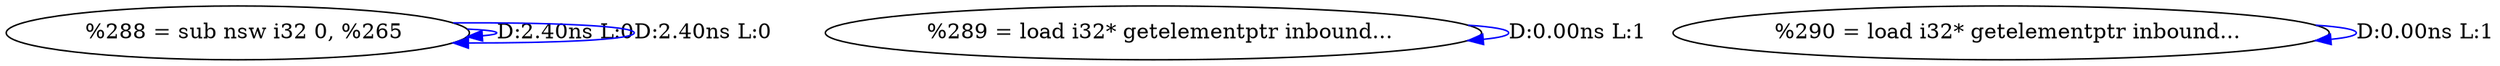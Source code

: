 digraph {
Node0x3199810[label="  %288 = sub nsw i32 0, %265"];
Node0x3199810 -> Node0x3199810[label="D:2.40ns L:0",color=blue];
Node0x3199810 -> Node0x3199810[label="D:2.40ns L:0",color=blue];
Node0x31998f0[label="  %289 = load i32* getelementptr inbound..."];
Node0x31998f0 -> Node0x31998f0[label="D:0.00ns L:1",color=blue];
Node0x3199a50[label="  %290 = load i32* getelementptr inbound..."];
Node0x3199a50 -> Node0x3199a50[label="D:0.00ns L:1",color=blue];
}

